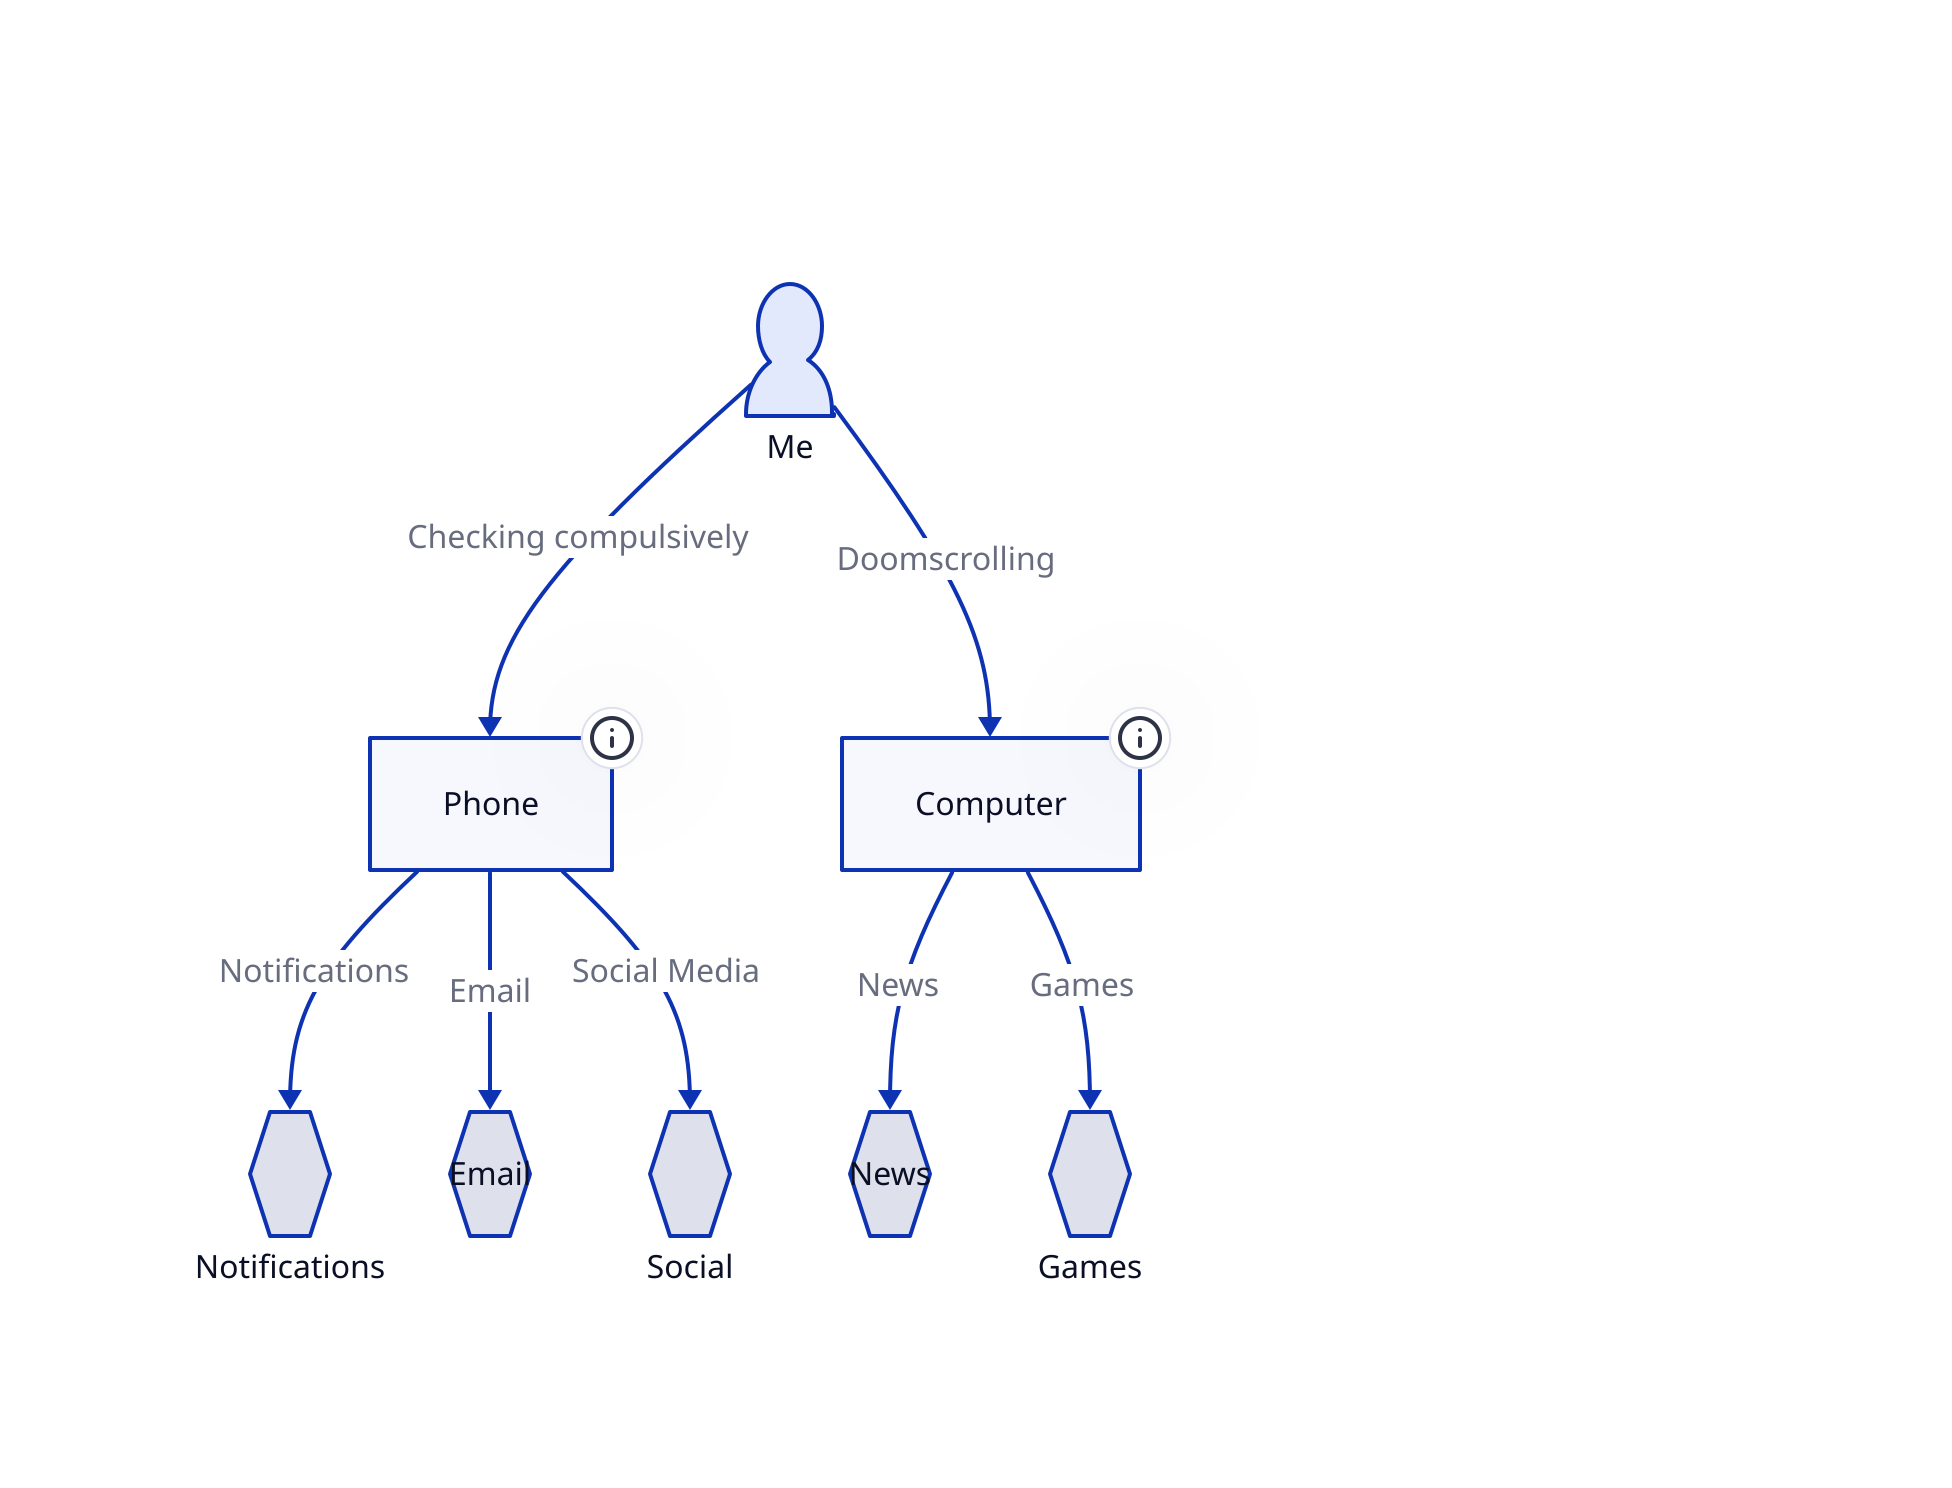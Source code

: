 direction: down

classes: {
  person: {
    shape: person
  }

  phone: {
    shape: hexagon
    width: 60
  }

  computer: {
    shape: monitor
    width: 100
  }

  app: {
    shape: hexagon
    width: 40
  }
}
Me.class: person

Phone: {
  tooltip: Smartphones provide constant distractions with notifications, apps, social media.
}

Computer: {
  tooltip: Computers enable countless online distractions like email, news, videos, games.
}

Notifications.class: app
Email.class: app
Social.class: app
News.class: app
Games.class: app

Me -> Phone: Checking compulsively
Me -> Computer: Doomscrolling
Phone -> Notifications: {label: Notifications}
Phone -> Email: {label: Email}
Phone -> Social: {label: Social Media}
Computer -> News: {label: News}
Computer -> Games: {label: Games}

explanation: |md
  # The Distraction Problem 

  - Constant connectivity via smartphones and computers
  - Endless distracting apps, sites, content
  - Hard to focus and be productive
|
